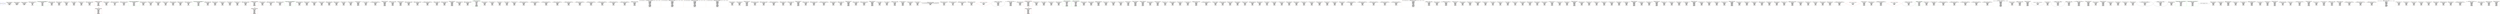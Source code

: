digraph G {
0[color=blue,shape=Msquare,label="ENTRY - ENTRY"];
1[color=blue,shape=Msquare,label="EXIT - EXIT"];
2[color=burlywood,shape=box,label="add_float_top_424776_424806 - addr_expr\n_9561 = (&(internal_424865));\n\nsource code variables:\n_9561(424862)\ninternal_424865(424865)\nSCALARS:\nDEFS:\n_9561(424862)\n"];
3[color=burlywood,shape=box,label="add_float_top_424776_424807 - addr_expr\n_9562 = (&(internal_424869));\n\nsource code variables:\n_9562(424867)\ninternal_424869(424869)\nSCALARS:\nDEFS:\n_9562(424867)\n"];
4[color=burlywood,shape=box,label="add_float_top_424776_424808 - addr_expr\n_9563 = (&(internal_424873));\n\nsource code variables:\n_9563(424871)\ninternal_424873(424873)\nSCALARS:\nDEFS:\n_9563(424871)\n"];
5[color=burlywood,shape=box,label="add_float_top_424776_424809 - view_convert_expr\n_9564 = ((unsigned long long int*) (a));\n\nsource code variables:\n_9564(424875)\na(424878)\nSCALARS:\nUSES:\na(424878)\nDEFS:\n_9564(424875)\n"];
6[color=green,shape=box,label="add_float_top_424776_425780 - a_bambu_artificial_ParmMgr_Read\n_9832 = a_bambu_artificial_ParmMgr_Read(_9564);\n\nsource code variables:\n_9564(424875)\n_9832(425779)\nSCALARS:\nUSES:\n_9564(424875)\nDEFS:\n_9832(425779)\nVIRTUAL:\nUSES:\n_9565(424882)\n"];
7[color=burlywood,shape=box,label="add_float_top_424776_425782 - nop_expr\n_9566 = (unsigned long long int) (_9832);\n\nsource code variables:\n_9566(424880)\n_9832(425779)\nSCALARS:\nUSES:\n_9832(425779)\nDEFS:\n_9566(424880)\n"];
8[color=burlywood,shape=box,label="add_float_top_424776_424811 - nop_expr\n_9567 = (unsigned int) (_9566);\n\nsource code variables:\n_9566(424880)\n_9567(424884)\nSCALARS:\nUSES:\n_9566(424880)\nDEFS:\n_9567(424884)\n"];
9[color=burlywood,shape=box,label="add_float_top_424776_424812 - lshift_expr\n_9568 = _9567 << (6u);\n\nsource code variables:\n_9567(424884)\n_9568(424888)\nSCALARS:\nUSES:\n_9567(424884)\nDEFS:\n_9568(424888)\n"];
10[color=burlywood,shape=box,label="add_float_top_424776_425501 - nop_expr\n_9742 = (int) (_9568);\n\nsource code variables:\n_9568(424888)\n_9742(425500)\nSCALARS:\nUSES:\n_9568(424888)\nDEFS:\n_9742(425500)\n"];
11[color=burlywood,shape=box,label="add_float_top_424776_424813 - rshift_expr\n_9569 = _9742 >> (6u);\n\nsource code variables:\n_9569(424891)\n_9742(425500)\nSCALARS:\nUSES:\n_9742(425500)\nDEFS:\n_9569(424891)\n"];
12[color=burlywood,shape=box,label="add_float_top_424776_424815 - view_convert_expr\n_9571 = ((unsigned long long int*) (_9561));\n\nsource code variables:\n_9561(424862)\n_9571(424904)\nSCALARS:\nUSES:\n_9561(424862)\nDEFS:\n_9571(424904)\n"];
13[color=red,shape=box,label="add_float_top_424776_424816 - STORE\nif(1u) (*((unsigned long long int*)(_9571))) = 0LLU;\n\nsource code variables:\n_9571(424904)\nSCALARS:\nUSES:\n_9571(424904)\nVIRTUAL:\nDEFS:\n_9572(424907)\nOVERS:\n_9565(424882)\n_10097(426836)\n"];
14[color=burlywood,shape=box,label="add_float_top_424776_425503 - nop_expr\n_9743 = (unsigned int) (_9569);\n\nsource code variables:\n_9569(424891)\n_9743(425502)\nSCALARS:\nUSES:\n_9569(424891)\nDEFS:\n_9743(425502)\n"];
15[color=red,shape=box,label="add_float_top_424776_424818 - STORE\nif(1u) (*((unsigned int*)(_9561))) = _9743;\n\nsource code variables:\n_9561(424862)\n_9743(425502)\nSCALARS:\nUSES:\n_9561(424862)\n_9743(425502)\nVIRTUAL:\nDEFS:\n_9574(424912)\nOVERS:\n_9565(424882)\n_9572(424907)\n_10098(426838)\n"];
16[color=burlywood,shape=box,label="add_float_top_424776_424819 - pointer_plus_expr\n_9575 = (struct class_ac_int*)(((unsigned char*)a) + 8);\n\nsource code variables:\na(424878)\n_9575(424913)\nSCALARS:\nUSES:\na(424878)\nDEFS:\n_9575(424913)\n"];
17[color=burlywood,shape=box,label="add_float_top_424776_424820 - view_convert_expr\n_9576 = ((unsigned long long int*) (_9575));\n\nsource code variables:\n_9575(424913)\n_9576(424917)\nSCALARS:\nUSES:\n_9575(424913)\nDEFS:\n_9576(424917)\n"];
18[color=green,shape=box,label="add_float_top_424776_425786 - a_bambu_artificial_ParmMgr_Read\n_9833 = a_bambu_artificial_ParmMgr_Read(_9576);\n\nsource code variables:\n_9576(424917)\n_9833(425785)\nSCALARS:\nUSES:\n_9576(424917)\nDEFS:\n_9833(425785)\nVIRTUAL:\nUSES:\n_9565(424882)\n"];
19[color=burlywood,shape=box,label="add_float_top_424776_425788 - nop_expr\n_9577 = (unsigned long long int) (_9833);\n\nsource code variables:\n_9577(424919)\n_9833(425785)\nSCALARS:\nUSES:\n_9833(425785)\nDEFS:\n_9577(424919)\n"];
20[color=burlywood,shape=box,label="add_float_top_424776_424822 - lshift_expr\n_9578 = _9577 << (56LLU);\n\nsource code variables:\n_9577(424919)\n_9578(424921)\nSCALARS:\nUSES:\n_9577(424919)\nDEFS:\n_9578(424921)\n"];
21[color=burlywood,shape=box,label="add_float_top_424776_425506 - nop_expr\n_9744 = (long long int) (_9578);\n\nsource code variables:\n_9578(424921)\n_9744(425505)\nSCALARS:\nUSES:\n_9578(424921)\nDEFS:\n_9744(425505)\n"];
22[color=burlywood,shape=box,label="add_float_top_424776_424823 - rshift_expr\n_9579 = _9744 >> (56LLU);\n\nsource code variables:\n_9579(424924)\n_9744(425505)\nSCALARS:\nUSES:\n_9744(425505)\nDEFS:\n_9579(424924)\n"];
23[color=burlywood,shape=box,label="add_float_top_424776_425509 - nop_expr\n_9745 = (unsigned long long int) (_9579);\n\nsource code variables:\n_9579(424924)\n_9745(425508)\nSCALARS:\nUSES:\n_9579(424924)\nDEFS:\n_9745(425508)\n"];
24[color=burlywood,shape=box,label="add_float_top_424776_424824 - nop_expr\n_9580 = (unsigned int) (_9745);\n\nsource code variables:\n_9580(424932)\n_9745(425508)\nSCALARS:\nUSES:\n_9745(425508)\nDEFS:\n_9580(424932)\n"];
25[color=burlywood,shape=box,label="add_float_top_424776_424825 - view_convert_expr\n_9581 = ((unsigned long long int*) (b));\n\nsource code variables:\n_9581(424935)\nb(424937)\nSCALARS:\nUSES:\nb(424937)\nDEFS:\n_9581(424935)\n"];
26[color=green,shape=box,label="add_float_top_424776_425798 - b_bambu_artificial_ParmMgr_Read\n_9834 = b_bambu_artificial_ParmMgr_Read(_9581);\n\nsource code variables:\n_9581(424935)\n_9834(425797)\nSCALARS:\nUSES:\n_9581(424935)\nDEFS:\n_9834(425797)\nVIRTUAL:\nUSES:\n_9565(424882)\n"];
27[color=burlywood,shape=box,label="add_float_top_424776_425800 - nop_expr\n_9582 = (unsigned long long int) (_9834);\n\nsource code variables:\n_9582(424939)\n_9834(425797)\nSCALARS:\nUSES:\n_9834(425797)\nDEFS:\n_9582(424939)\n"];
28[color=burlywood,shape=box,label="add_float_top_424776_424827 - nop_expr\n_9583 = (unsigned int) (_9582);\n\nsource code variables:\n_9582(424939)\n_9583(424941)\nSCALARS:\nUSES:\n_9582(424939)\nDEFS:\n_9583(424941)\n"];
29[color=burlywood,shape=box,label="add_float_top_424776_424828 - lshift_expr\n_9584 = _9583 << (6u);\n\nsource code variables:\n_9583(424941)\n_9584(424943)\nSCALARS:\nUSES:\n_9583(424941)\nDEFS:\n_9584(424943)\n"];
30[color=burlywood,shape=box,label="add_float_top_424776_425512 - nop_expr\n_9746 = (int) (_9584);\n\nsource code variables:\n_9584(424943)\n_9746(425511)\nSCALARS:\nUSES:\n_9584(424943)\nDEFS:\n_9746(425511)\n"];
31[color=burlywood,shape=box,label="add_float_top_424776_424829 - rshift_expr\n_9585 = _9746 >> (6u);\n\nsource code variables:\n_9585(424945)\n_9746(425511)\nSCALARS:\nUSES:\n_9746(425511)\nDEFS:\n_9585(424945)\n"];
32[color=burlywood,shape=box,label="add_float_top_424776_424831 - view_convert_expr\n_9587 = ((unsigned long long int*) (_9562));\n\nsource code variables:\n_9562(424867)\n_9587(424950)\nSCALARS:\nUSES:\n_9562(424867)\nDEFS:\n_9587(424950)\n"];
33[color=red,shape=box,label="add_float_top_424776_424832 - STORE\nif(1u) (*((unsigned long long int*)(_9587))) = 0LLU;\n\nsource code variables:\n_9587(424950)\nSCALARS:\nUSES:\n_9587(424950)\nVIRTUAL:\nDEFS:\n_9588(424953)\nOVERS:\n_9565(424882)\n_10099(426840)\n"];
34[color=burlywood,shape=box,label="add_float_top_424776_425514 - nop_expr\n_9747 = (unsigned int) (_9585);\n\nsource code variables:\n_9585(424945)\n_9747(425513)\nSCALARS:\nUSES:\n_9585(424945)\nDEFS:\n_9747(425513)\n"];
35[color=red,shape=box,label="add_float_top_424776_424834 - STORE\nif(1u) (*((unsigned int*)(_9562))) = _9747;\n\nsource code variables:\n_9562(424867)\n_9747(425513)\nSCALARS:\nUSES:\n_9562(424867)\n_9747(425513)\nVIRTUAL:\nDEFS:\n_9590(424957)\nOVERS:\n_9565(424882)\n_9588(424953)\n_10100(426842)\n"];
36[color=burlywood,shape=box,label="add_float_top_424776_424835 - pointer_plus_expr\n_9591 = (struct class_ac_int*)(((unsigned char*)b) + 8);\n\nsource code variables:\nb(424937)\n_9591(424958)\nSCALARS:\nUSES:\nb(424937)\nDEFS:\n_9591(424958)\n"];
37[color=burlywood,shape=box,label="add_float_top_424776_424836 - view_convert_expr\n_9592 = ((unsigned long long int*) (_9591));\n\nsource code variables:\n_9591(424958)\n_9592(424960)\nSCALARS:\nUSES:\n_9591(424958)\nDEFS:\n_9592(424960)\n"];
38[color=green,shape=box,label="add_float_top_424776_425804 - b_bambu_artificial_ParmMgr_Read\n_9835 = b_bambu_artificial_ParmMgr_Read(_9592);\n\nsource code variables:\n_9592(424960)\n_9835(425803)\nSCALARS:\nUSES:\n_9592(424960)\nDEFS:\n_9835(425803)\nVIRTUAL:\nUSES:\n_9565(424882)\n"];
39[color=burlywood,shape=box,label="add_float_top_424776_425806 - nop_expr\n_9593 = (unsigned long long int) (_9835);\n\nsource code variables:\n_9593(424962)\n_9835(425803)\nSCALARS:\nUSES:\n_9835(425803)\nDEFS:\n_9593(424962)\n"];
40[color=burlywood,shape=box,label="add_float_top_424776_424838 - lshift_expr\n_9594 = _9593 << (56LLU);\n\nsource code variables:\n_9593(424962)\n_9594(424964)\nSCALARS:\nUSES:\n_9593(424962)\nDEFS:\n_9594(424964)\n"];
41[color=burlywood,shape=box,label="add_float_top_424776_425517 - nop_expr\n_9748 = (long long int) (_9594);\n\nsource code variables:\n_9594(424964)\n_9748(425516)\nSCALARS:\nUSES:\n_9594(424964)\nDEFS:\n_9748(425516)\n"];
42[color=burlywood,shape=box,label="add_float_top_424776_424839 - rshift_expr\n_9595 = _9748 >> (56LLU);\n\nsource code variables:\n_9595(424966)\n_9748(425516)\nSCALARS:\nUSES:\n_9748(425516)\nDEFS:\n_9595(424966)\n"];
43[color=burlywood,shape=box,label="add_float_top_424776_425520 - nop_expr\n_9749 = (unsigned long long int) (_9595);\n\nsource code variables:\n_9595(424966)\n_9749(425519)\nSCALARS:\nUSES:\n_9595(424966)\nDEFS:\n_9749(425519)\n"];
44[color=burlywood,shape=box,label="add_float_top_424776_424840 - nop_expr\n_9596 = (unsigned int) (_9749);\n\nsource code variables:\n_9596(424969)\n_9749(425519)\nSCALARS:\nUSES:\n_9749(425519)\nDEFS:\n_9596(424969)\n"];
45[color=burlywood,shape=box,label="add_float_top_424776_425526 - eq_expr\n_9750 = _9567 == (0u);\n\nsource code variables:\n_9567(424884)\n_9750(425525)\nSCALARS:\nUSES:\n_9567(424884)\nDEFS:\n_9750(425525)\n"];
46[color=burlywood,shape=box,label="add_float_top_424776_425529 - eq_expr\n_9751 = _9583 == (0u);\n\nsource code variables:\n_9583(424941)\n_9751(425528)\nSCALARS:\nUSES:\n_9583(424941)\nDEFS:\n_9751(425528)\n"];
47[color=burlywood,shape=box,label="add_float_top_424776_424843 - minus_expr\n_9599 = _9580 - _9596;\n\nsource code variables:\n_9580(424932)\n_9596(424969)\n_9599(424979)\nSCALARS:\nUSES:\n_9580(424932)\n_9596(424969)\nDEFS:\n_9599(424979)\n"];
48[color=burlywood,shape=box,label="add_float_top_424776_424846 - negate_expr\n_9602 =  -(_9599);\n\nsource code variables:\n_9599(424979)\n_9602(424987)\nSCALARS:\nUSES:\n_9599(424979)\nDEFS:\n_9602(424987)\n"];
49[color=burlywood,shape=box,label="add_float_top_424776_426340 - extract_bit_expr\n_9972 = (_Bool)(((unsigned long long int)(_9599) >> 31LLU) & 1);\n\nsource code variables:\n_9599(424979)\n_9972(426339)\nSCALARS:\nUSES:\n_9599(424979)\nDEFS:\n_9972(426339)\n"];
50[color=burlywood,shape=box,label="add_float_top_424776_424847 - cond_expr\n_9603 = _9972 ? _9602 : _9599;\n\nsource code variables:\n_9599(424979)\n_9602(424987)\n_9603(424989)\n_9972(426339)\nSCALARS:\nUSES:\n_9599(424979)\n_9602(424987)\n_9972(426339)\nDEFS:\n_9603(424989)\n"];
51[color=burlywood,shape=box,label="add_float_top_424776_425544 - lut_expr\n_9755 = (14LLU>>(((_9751)<<1) | (_9750)))&1;\n\nsource code variables:\n_9750(425525)\n_9751(425528)\n_9755(425543)\nSCALARS:\nUSES:\n_9750(425525)\n_9751(425528)\nDEFS:\n_9755(425543)\n"];
52[color=burlywood,shape=box,label="add_float_top_424776_424848 - cond_expr\n_9604 = _9755 ? 0u : _9603;\n\nsource code variables:\n_9603(424989)\n_9604(424991)\n_9755(425543)\nSCALARS:\nUSES:\n_9603(424989)\n_9755(425543)\nDEFS:\n_9604(424991)\n"];
53[color=burlywood,shape=box,label="add_float_top_424776_424850 - view_convert_expr\n_9606 = ((struct class_ac_fixed_0*) (_9562));\n\nsource code variables:\n_9562(424867)\n_9606(424995)\nSCALARS:\nUSES:\n_9562(424867)\nDEFS:\n_9606(424995)\n"];
54[color=burlywood,shape=box,label="add_float_top_424776_424851 - view_convert_expr\n_9607 = ((struct class_ac_fixed_0*) (_9561));\n\nsource code variables:\n_9561(424862)\n_9607(424998)\nSCALARS:\nUSES:\n_9561(424862)\nDEFS:\n_9607(424998)\n"];
55[color=burlywood,shape=box,label="add_float_top_424776_426344 - extract_bit_expr\n_9973 = (_Bool)(((unsigned long long int)(_9599) >> 31LLU) & 1);\n\nsource code variables:\n_9599(424979)\n_9973(426343)\nSCALARS:\nUSES:\n_9599(424979)\nDEFS:\n_9973(426343)\n"];
56[color=burlywood,shape=box,label="add_float_top_424776_425846 - rshift_expr\n_9839 = (unsigned int)_9607 >> (3u);\n\nsource code variables:\n_9607(424998)\n_9839(425845)\nSCALARS:\nUSES:\n_9607(424998)\nDEFS:\n_9839(425845)\n"];
57[color=burlywood,shape=box,label="add_float_top_424776_425851 - rshift_expr\n_9840 = (unsigned int)_9606 >> (3u);\n\nsource code variables:\n_9606(424995)\n_9840(425850)\nSCALARS:\nUSES:\n_9606(424995)\nDEFS:\n_9840(425850)\n"];
58[color=burlywood,shape=box,label="add_float_top_424776_424852 - cond_expr\n_9841 = _9973 ? _9839 : _9840;\n\nsource code variables:\n_9839(425845)\n_9840(425850)\n_9841(425852)\n_9973(426343)\nSCALARS:\nUSES:\n_9839(425845)\n_9840(425850)\n_9973(426343)\nDEFS:\n_9841(425852)\n"];
59[color=burlywood,shape=box,label="add_float_top_424776_425855 - lshift_expr\n_9608 = (unsigned int)_9841 << (3u);\n\nsource code variables:\n_9608(425000)\n_9841(425852)\nSCALARS:\nUSES:\n_9841(425852)\nDEFS:\n_9608(425000)\n"];
60[color=burlywood,shape=box,label="add_float_top_424776_424853 - view_convert_expr\n_9609 = ((unsigned long long int*) (_9608));\n\nsource code variables:\n_9608(425000)\n_9609(425002)\nSCALARS:\nUSES:\n_9608(425000)\nDEFS:\n_9609(425002)\n"];
61[color=green,shape=box,label="add_float_top_424776_424854 - LOAD\nif(1u) _9610 = (*((unsigned long long int*)(_9609)));\n\nsource code variables:\n_9609(425002)\n_9610(425004)\nSCALARS:\nUSES:\n_9609(425002)\nDEFS:\n_9610(425004)\nVIRTUAL:\nUSES:\n_9565(424882)\n_9572(424907)\n_9574(424912)\n_9588(424953)\n_9590(424957)\n"];
62[color=burlywood,shape=box,label="add_float_top_424776_424855 - nop_expr\n_9611 = (unsigned int) (_9610);\n\nsource code variables:\n_9610(425004)\n_9611(425006)\nSCALARS:\nUSES:\n_9610(425004)\nDEFS:\n_9611(425006)\n"];
63[color=burlywood,shape=box,label="add_float_top_424776_424856 - bit_and_expr\n_9612 = _9604 & (31u);\n\nsource code variables:\n_9604(424991)\n_9612(425008)\nSCALARS:\nUSES:\n_9604(424991)\nDEFS:\n_9612(425008)\n"];
64[color=burlywood,shape=box,label="add_float_top_424776_425552 - gt_expr\n_9758 = _9604 > (31u);\n\nsource code variables:\n_9604(424991)\n_9758(425551)\nSCALARS:\nUSES:\n_9604(424991)\nDEFS:\n_9758(425551)\n"];
65[color=burlywood,shape=box,label="add_float_top_424776_425556 - nop_expr\n_9759 = (int) (_9611);\n\nsource code variables:\n_9611(425006)\n_9759(425555)\nSCALARS:\nUSES:\n_9611(425006)\nDEFS:\n_9759(425555)\n"];
66[color=burlywood,shape=box,label="add_float_top_424776_424859 - rshift_expr\n_9615 = _9759 >> (31u);\n\nsource code variables:\n_9615(425016)\n_9759(425555)\nSCALARS:\nUSES:\n_9759(425555)\nDEFS:\n_9615(425016)\n"];
67[color=burlywood,shape=box,label="add_float_top_424776_426540 - extract_bit_expr\n_10023 = (_Bool)(((unsigned long long int)(_9602) >> 0LLU) & 1);\n\nsource code variables:\n_9602(424987)\n_10023(426539)\nSCALARS:\nUSES:\n_9602(424987)\nDEFS:\n_10023(426539)\n"];
68[color=burlywood,shape=box,label="add_float_top_424776_426543 - extract_bit_expr\n_10024 = (_Bool)(((unsigned long long int)(_9599) >> 0LLU) & 1);\n\nsource code variables:\n_9599(424979)\n_10024(426542)\nSCALARS:\nUSES:\n_9599(424979)\nDEFS:\n_10024(426542)\n"];
69[color=burlywood,shape=box,label="add_float_top_424776_426547 - extract_bit_expr\n_10025 = (_Bool)(((unsigned long long int)(_9602) >> 1LLU) & 1);\n\nsource code variables:\n_9602(424987)\n_10025(426546)\nSCALARS:\nUSES:\n_9602(424987)\nDEFS:\n_10025(426546)\n"];
70[color=burlywood,shape=box,label="add_float_top_424776_426550 - extract_bit_expr\n_10026 = (_Bool)(((unsigned long long int)(_9599) >> 1LLU) & 1);\n\nsource code variables:\n_9599(424979)\n_10026(426549)\nSCALARS:\nUSES:\n_9599(424979)\nDEFS:\n_10026(426549)\n"];
71[color=burlywood,shape=box,label="add_float_top_424776_426554 - extract_bit_expr\n_10027 = (_Bool)(((unsigned long long int)(_9602) >> 2LLU) & 1);\n\nsource code variables:\n_9602(424987)\n_10027(426553)\nSCALARS:\nUSES:\n_9602(424987)\nDEFS:\n_10027(426553)\n"];
72[color=burlywood,shape=box,label="add_float_top_424776_426557 - extract_bit_expr\n_10028 = (_Bool)(((unsigned long long int)(_9599) >> 2LLU) & 1);\n\nsource code variables:\n_9599(424979)\n_10028(426556)\nSCALARS:\nUSES:\n_9599(424979)\nDEFS:\n_10028(426556)\n"];
73[color=burlywood,shape=box,label="add_float_top_424776_426561 - extract_bit_expr\n_10029 = (_Bool)(((unsigned long long int)(_9602) >> 3LLU) & 1);\n\nsource code variables:\n_9602(424987)\n_10029(426560)\nSCALARS:\nUSES:\n_9602(424987)\nDEFS:\n_10029(426560)\n"];
74[color=burlywood,shape=box,label="add_float_top_424776_426564 - extract_bit_expr\n_10030 = (_Bool)(((unsigned long long int)(_9599) >> 3LLU) & 1);\n\nsource code variables:\n_9599(424979)\n_10030(426563)\nSCALARS:\nUSES:\n_9599(424979)\nDEFS:\n_10030(426563)\n"];
75[color=burlywood,shape=box,label="add_float_top_424776_426568 - extract_bit_expr\n_10031 = (_Bool)(((unsigned long long int)(_9602) >> 4LLU) & 1);\n\nsource code variables:\n_9602(424987)\n_10031(426567)\nSCALARS:\nUSES:\n_9602(424987)\nDEFS:\n_10031(426567)\n"];
76[color=burlywood,shape=box,label="add_float_top_424776_426571 - extract_bit_expr\n_10032 = (_Bool)(((unsigned long long int)(_9599) >> 4LLU) & 1);\n\nsource code variables:\n_9599(424979)\n_10032(426570)\nSCALARS:\nUSES:\n_9599(424979)\nDEFS:\n_10032(426570)\n"];
77[color=burlywood,shape=box,label="add_float_top_424776_426804 - lut_expr\n_10092 = (1LLU>>(((_9751)<<1) | (_9750)))&1;\n\nsource code variables:\n_9750(425525)\n_9751(425528)\n_10092(426803)\nSCALARS:\nUSES:\n_9750(425525)\n_9751(425528)\nDEFS:\n_10092(426803)\n"];
78[color=burlywood,shape=box,label="add_float_top_424776_426808 - lut_expr\n_10093 = (9575818564993023LLU>>(((_10092)<<5) | ((_10032)<<4) | ((_10031)<<3) | ((_10030)<<2) | ((_10029)<<1) | (_9972)))&1;\n\nsource code variables:\n_9972(426339)\n_10029(426560)\n_10030(426563)\n_10031(426567)\n_10032(426570)\n_10092(426803)\n_10093(426807)\nSCALARS:\nUSES:\n_9972(426339)\n_10029(426560)\n_10030(426563)\n_10031(426567)\n_10032(426570)\n_10092(426803)\nDEFS:\n_10093(426807)\n"];
79[color=burlywood,shape=box,label="add_float_top_424776_426812 - lut_expr\n_10094 = (18230287613300834304LLU>>(((_10093)<<5) | ((_10028)<<4) | ((_10027)<<3) | ((_9751)<<2) | ((_9750)<<1) | (_9972)))&1;\n\nsource code variables:\n_9750(425525)\n_9751(425528)\n_9972(426339)\n_10027(426553)\n_10028(426556)\n_10093(426807)\n_10094(426811)\nSCALARS:\nUSES:\n_9750(425525)\n_9751(425528)\n_9972(426339)\n_10027(426553)\n_10028(426556)\n_10093(426807)\nDEFS:\n_10094(426811)\n"];
80[color=burlywood,shape=box,label="add_float_top_424776_426815 - lut_expr\n_10095 = (18230287613300834304LLU>>(((_10094)<<5) | ((_10026)<<4) | ((_10025)<<3) | ((_9751)<<2) | ((_9750)<<1) | (_9972)))&1;\n\nsource code variables:\n_9750(425525)\n_9751(425528)\n_9972(426339)\n_10025(426546)\n_10026(426549)\n_10094(426811)\n_10095(426814)\nSCALARS:\nUSES:\n_9750(425525)\n_9751(425528)\n_9972(426339)\n_10025(426546)\n_10026(426549)\n_10094(426811)\nDEFS:\n_10095(426814)\n"];
81[color=burlywood,shape=box,label="add_float_top_424776_425559 - lut_expr\n_9760 = (18385945478723337984LLU>>(((_10095)<<5) | ((_10092)<<4) | ((_9758)<<3) | ((_10024)<<2) | ((_10023)<<1) | (_9972)))&1;\n\nsource code variables:\n_9758(425551)\n_9760(425558)\n_9972(426339)\n_10023(426539)\n_10024(426542)\n_10092(426803)\n_10095(426814)\nSCALARS:\nUSES:\n_9758(425551)\n_9972(426339)\n_10023(426539)\n_10024(426542)\n_10092(426803)\n_10095(426814)\nDEFS:\n_9760(425558)\n"];
82[color=burlywood,shape=box,label="add_float_top_424776_425566 - nop_expr\n_9763 = (unsigned int) (_9615);\n\nsource code variables:\n_9615(425016)\n_9763(425565)\nSCALARS:\nUSES:\n_9615(425016)\nDEFS:\n_9763(425565)\n"];
83[color=burlywood,shape=box,label="add_float_top_424776_425561 - nop_expr\n_9761 = (unsigned int) (_9615);\n\nsource code variables:\n_9615(425016)\n_9761(425560)\nSCALARS:\nUSES:\n_9615(425016)\nDEFS:\n_9761(425560)\n"];
84[color=burlywood,shape=box,label="add_float_top_424776_425021 - cond_expr\n_9618 = _9758 ? _9761 : _9611;\n\nsource code variables:\n_9611(425006)\n_9618(425022)\n_9758(425551)\n_9761(425560)\nSCALARS:\nUSES:\n_9611(425006)\n_9758(425551)\n_9761(425560)\nDEFS:\n_9618(425022)\n"];
85[color=burlywood,shape=box,label="add_float_top_424776_425031 - view_convert_expr\n_9621 = ((unsigned long long int*) (_9563));\n\nsource code variables:\n_9563(424871)\n_9621(425065)\nSCALARS:\nUSES:\n_9563(424871)\nDEFS:\n_9621(425065)\n"];
86[color=burlywood,shape=box,label="add_float_top_424776_425037 - view_convert_expr\n_9627 = ((struct class_ac_fixed_0*) (_9563));\n\nsource code variables:\n_9563(424871)\n_9627(425078)\nSCALARS:\nUSES:\n_9563(424871)\nDEFS:\n_9627(425078)\n"];
87[color=burlywood,shape=box,label="add_float_top_424776_426368 - extract_bit_expr\n_9979 = (_Bool)(((unsigned long long int)(_9599) >> 31LLU) & 1);\n\nsource code variables:\n_9599(424979)\n_9979(426367)\nSCALARS:\nUSES:\n_9599(424979)\nDEFS:\n_9979(426367)\n"];
88[color=burlywood,shape=box,label="add_float_top_424776_425870 - rshift_expr\n_9846 = (unsigned int)_9627 >> (3u);\n\nsource code variables:\n_9627(425078)\n_9846(425869)\nSCALARS:\nUSES:\n_9627(425078)\nDEFS:\n_9846(425869)\n"];
89[color=burlywood,shape=box,label="add_float_top_424776_425873 - rshift_expr\n_9847 = (unsigned int)_9607 >> (3u);\n\nsource code variables:\n_9607(424998)\n_9847(425872)\nSCALARS:\nUSES:\n_9607(424998)\nDEFS:\n_9847(425872)\n"];
90[color=burlywood,shape=box,label="add_float_top_424776_425038 - cond_expr\n_9848 = _9979 ? _9846 : _9847;\n\nsource code variables:\n_9846(425869)\n_9847(425872)\n_9848(425874)\n_9979(426367)\nSCALARS:\nUSES:\n_9846(425869)\n_9847(425872)\n_9979(426367)\nDEFS:\n_9848(425874)\n"];
91[color=burlywood,shape=box,label="add_float_top_424776_425877 - lshift_expr\n_9628 = (unsigned int)_9848 << (3u);\n\nsource code variables:\n_9628(425080)\n_9848(425874)\nSCALARS:\nUSES:\n_9848(425874)\nDEFS:\n_9628(425080)\n"];
92[color=burlywood,shape=box,label="add_float_top_424776_425039 - view_convert_expr\n_9629 = ((unsigned long long int*) (_9628));\n\nsource code variables:\n_9628(425080)\n_9629(425082)\nSCALARS:\nUSES:\n_9628(425080)\nDEFS:\n_9629(425082)\n"];
93[color=burlywood,shape=box,label="add_float_top_424776_426372 - extract_bit_expr\n_9980 = (_Bool)(((unsigned long long int)(_9599) >> 31LLU) & 1);\n\nsource code variables:\n_9599(424979)\n_9980(426371)\nSCALARS:\nUSES:\n_9599(424979)\nDEFS:\n_9980(426371)\n"];
94[color=burlywood,shape=box,label="add_float_top_424776_425884 - rshift_expr\n_9851 = (unsigned int)_9606 >> (3u);\n\nsource code variables:\n_9606(424995)\n_9851(425883)\nSCALARS:\nUSES:\n_9606(424995)\nDEFS:\n_9851(425883)\n"];
95[color=burlywood,shape=box,label="add_float_top_424776_425887 - rshift_expr\n_9852 = (unsigned int)_9627 >> (3u);\n\nsource code variables:\n_9627(425078)\n_9852(425886)\nSCALARS:\nUSES:\n_9627(425078)\nDEFS:\n_9852(425886)\n"];
96[color=burlywood,shape=box,label="add_float_top_424776_425041 - cond_expr\n_9853 = _9980 ? _9851 : _9852;\n\nsource code variables:\n_9851(425883)\n_9852(425886)\n_9853(425888)\n_9980(426371)\nSCALARS:\nUSES:\n_9851(425883)\n_9852(425886)\n_9980(426371)\nDEFS:\n_9853(425888)\n"];
97[color=burlywood,shape=box,label="add_float_top_424776_425891 - lshift_expr\n_9631 = (unsigned int)_9853 << (3u);\n\nsource code variables:\n_9631(425086)\n_9853(425888)\nSCALARS:\nUSES:\n_9853(425888)\nDEFS:\n_9631(425086)\n"];
98[color=burlywood,shape=box,label="add_float_top_424776_425042 - view_convert_expr\n_9632 = ((unsigned long long int*) (_9631));\n\nsource code variables:\n_9631(425086)\n_9632(425088)\nSCALARS:\nUSES:\n_9631(425086)\nDEFS:\n_9632(425088)\n"];
99[color=burlywood,shape=box,label="add_float_top_424776_425049 - cond_expr\n_9639 = _9750 ? _9596 : _9580;\n\nsource code variables:\n_9580(424932)\n_9596(424969)\n_9639(425106)\n_9750(425525)\nSCALARS:\nUSES:\n_9580(424932)\n_9596(424969)\n_9750(425525)\nDEFS:\n_9639(425106)\n"];
100[color=burlywood,shape=box,label="add_float_top_424776_425586 - nop_expr\n_9770 = (int) (_9580);\n\nsource code variables:\n_9580(424932)\n_9770(425585)\nSCALARS:\nUSES:\n_9580(424932)\nDEFS:\n_9770(425585)\n"];
101[color=burlywood,shape=box,label="add_float_top_424776_425588 - nop_expr\n_9771 = (int) (_9596);\n\nsource code variables:\n_9596(424969)\n_9771(425587)\nSCALARS:\nUSES:\n_9596(424969)\nDEFS:\n_9771(425587)\n"];
102[color=burlywood,shape=box,label="add_float_top_424776_425597 - lut_expr\n_9774 = (14LLU>>(((_9751)<<1) | (_9750)))&1;\n\nsource code variables:\n_9750(425525)\n_9751(425528)\n_9774(425596)\nSCALARS:\nUSES:\n_9750(425525)\n_9751(425528)\nDEFS:\n_9774(425596)\n"];
103[color=burlywood,shape=box,label="add_float_top_424776_425053 - bit_ior_expr\n_9643 = _9582 | _9566;\n\nsource code variables:\n_9566(424880)\n_9582(424939)\n_9643(425116)\nSCALARS:\nUSES:\n_9566(424880)\n_9582(424939)\nDEFS:\n_9643(425116)\n"];
104[color=burlywood,shape=box,label="add_float_top_424776_425054 - nop_expr\n_9644 = (unsigned int) (_9643);\n\nsource code variables:\n_9643(425116)\n_9644(425118)\nSCALARS:\nUSES:\n_9643(425116)\nDEFS:\n_9644(425118)\n"];
105[color=burlywood,shape=box,label="add_float_top_424776_425599 - eq_expr\n_9775 = _9644 == (0u);\n\nsource code variables:\n_9644(425118)\n_9775(425598)\nSCALARS:\nUSES:\n_9644(425118)\nDEFS:\n_9775(425598)\n"];
106[color=burlywood,shape=box,label="add_float_top_424776_425711 - addr_expr\n_9814 = (&(__const__ZN10ac_private20iv_leading_bits_baseILi1ELb0EEEjRKNS_7iv_baseIXT_EXT0_EEEbi_tab));\n\nsource code variables:\n__const__ZN10ac_private20iv_leading_bits_baseILi1ELb0EEEjRKNS_7iv_baseIXT_EXT0_EEEbi_tab(425352)\n_9814(425710)\nSCALARS:\nDEFS:\n_9814(425710)\n"];
107[color=burlywood,shape=box,label="add_float_top_424776_425706 - view_convert_expr\n_9812 = ((unsigned char(*)[16]) (_9814));\n\nsource code variables:\n_9812(425705)\n_9814(425710)\nSCALARS:\nUSES:\n_9814(425710)\nDEFS:\n_9812(425705)\n"];
108[color=burlywood,shape=box,label="add_float_top_424776_425245 - view_convert_expr\n_9727 = ((unsigned long long int*) (res));\n\nsource code variables:\n_9727(425426)\nres(425428)\nSCALARS:\nUSES:\nres(425428)\nDEFS:\n_9727(425426)\n"];
109[color=burlywood,shape=box,label="add_float_top_424776_425248 - pointer_plus_expr\n_9730 = (struct class_ac_int*)(((unsigned char*)res) + 8);\n\nsource code variables:\nres(425428)\n_9730(425434)\nSCALARS:\nUSES:\nres(425428)\nDEFS:\n_9730(425434)\n"];
110[color=burlywood,shape=box,label="add_float_top_424776_425249 - view_convert_expr\n_9731 = ((unsigned long long int*) (_9730));\n\nsource code variables:\n_9730(425434)\n_9731(425436)\nSCALARS:\nUSES:\n_9730(425434)\nDEFS:\n_9731(425436)\n"];
111[color=red,shape=diamond,label="add_float_top_424776_424861 - READ_COND\nif (_9760)\n\nsource code variables:\n_9760(425558)\nSCALARS:\nUSES:\n_9760(425558)\n"];
112[label="add_float_top_424776_425029 - gimple_phi\n/* _9619 = gimple_phi(<_9618, BB2>, <_9617, BB4>) */\n\nsource code variables:\n_9618(425022)\n_9617(425026)\n_9619(425062)\nSCALARS:\nUSES:\n_9618(425022)\n_9617(425026)\nDEFS:\n_9619(425062)\n"];
113[color=burlywood,shape=box,label="add_float_top_424776_425025 - fshl_expr\n_9617 = (_9763 << (_9612 % 32)) | (_9611 >> (32 - (_9612 % 32)));\n\nsource code variables:\n_9611(425006)\n_9612(425008)\n_9617(425026)\n_9763(425565)\nSCALARS:\nUSES:\n_9611(425006)\n_9612(425008)\n_9763(425565)\nDEFS:\n_9617(425026)\n"];
114[color=burlywood,shape=box,label="add_float_top_424776_425030 - nop_expr\n_9620 = (unsigned long long int) (_9619);\n\nsource code variables:\n_9619(425062)\n_9620(425063)\nSCALARS:\nUSES:\n_9619(425062)\nDEFS:\n_9620(425063)\n"];
115[color=red,shape=box,label="add_float_top_424776_425032 - STORE\nif(1u) (*((unsigned long long int*)(_9621))) = _9620;\n\nsource code variables:\n_9620(425063)\n_9621(425065)\nSCALARS:\nUSES:\n_9620(425063)\n_9621(425065)\nVIRTUAL:\nDEFS:\n_9622(425068)\nOVERS:\n_9565(424882)\n_10101(426844)\n"];
116[color=burlywood,shape=box,label="add_float_top_424776_425033 - lshift_expr\n_9623 = _9619 << (6u);\n\nsource code variables:\n_9619(425062)\n_9623(425069)\nSCALARS:\nUSES:\n_9619(425062)\nDEFS:\n_9623(425069)\n"];
117[color=burlywood,shape=box,label="add_float_top_424776_425569 - nop_expr\n_9764 = (int) (_9623);\n\nsource code variables:\n_9623(425069)\n_9764(425568)\nSCALARS:\nUSES:\n_9623(425069)\nDEFS:\n_9764(425568)\n"];
118[color=burlywood,shape=box,label="add_float_top_424776_425034 - rshift_expr\n_9624 = _9764 >> (6u);\n\nsource code variables:\n_9624(425071)\n_9764(425568)\nSCALARS:\nUSES:\n_9764(425568)\nDEFS:\n_9624(425071)\n"];
119[color=burlywood,shape=box,label="add_float_top_424776_425571 - nop_expr\n_9765 = (unsigned int) (_9624);\n\nsource code variables:\n_9624(425071)\n_9765(425570)\nSCALARS:\nUSES:\n_9624(425071)\nDEFS:\n_9765(425570)\n"];
120[color=red,shape=box,label="add_float_top_424776_425036 - STORE\nif(1u) (*((unsigned int*)(_9563))) = _9765;\n\nsource code variables:\n_9563(424871)\n_9765(425570)\nSCALARS:\nUSES:\n_9563(424871)\n_9765(425570)\nVIRTUAL:\nDEFS:\n_9626(425077)\nOVERS:\n_9565(424882)\n_9622(425068)\n_10102(426846)\n"];
121[color=green,shape=box,label="add_float_top_424776_425040 - LOAD\nif(1u) _9630 = (*((unsigned long long int*)(_9629)));\n\nsource code variables:\n_9629(425082)\n_9630(425084)\nSCALARS:\nUSES:\n_9629(425082)\nDEFS:\n_9630(425084)\nVIRTUAL:\nUSES:\n_9565(424882)\n_9574(424912)\n_9622(425068)\n_9626(425077)\n"];
122[color=green,shape=box,label="add_float_top_424776_425043 - LOAD\nif(1u) _9633 = (*((unsigned long long int*)(_9632)));\n\nsource code variables:\n_9632(425088)\n_9633(425090)\nSCALARS:\nUSES:\n_9632(425088)\nDEFS:\n_9633(425090)\nVIRTUAL:\nUSES:\n_9565(424882)\n_9590(424957)\n_9622(425068)\n_9626(425077)\n"];
123[color=burlywood,shape=box,label="add_float_top_424776_425044 - nop_expr\n_9634 = (unsigned int) (_9630);\n\nsource code variables:\n_9630(425084)\n_9634(425092)\nSCALARS:\nUSES:\n_9630(425084)\nDEFS:\n_9634(425092)\n"];
124[color=burlywood,shape=box,label="add_float_top_424776_425045 - nop_expr\n_9635 = (unsigned int) (_9633);\n\nsource code variables:\n_9633(425090)\n_9635(425094)\nSCALARS:\nUSES:\n_9633(425090)\nDEFS:\n_9635(425094)\n"];
125[color=burlywood,shape=box,label="add_float_top_424776_425046 - plus_expr\n_9636 = (unsigned int)(_9635 + _9634);\n\nsource code variables:\n_9634(425092)\n_9635(425094)\n_9636(425096)\nSCALARS:\nUSES:\n_9634(425092)\n_9635(425094)\nDEFS:\n_9636(425096)\n"];
126[color=burlywood,shape=box,label="add_float_top_424776_425047 - lshift_expr\n_9637 = _9636 << (6u);\n\nsource code variables:\n_9636(425096)\n_9637(425098)\nSCALARS:\nUSES:\n_9636(425096)\nDEFS:\n_9637(425098)\n"];
127[color=burlywood,shape=box,label="add_float_top_424776_425580 - nop_expr\n_9768 = (int) (_9637);\n\nsource code variables:\n_9637(425098)\n_9768(425579)\nSCALARS:\nUSES:\n_9637(425098)\nDEFS:\n_9768(425579)\n"];
128[color=burlywood,shape=box,label="add_float_top_424776_425048 - rshift_expr\n_9638 = _9768 >> (7u);\n\nsource code variables:\n_9638(425100)\n_9768(425579)\nSCALARS:\nUSES:\n_9768(425579)\nDEFS:\n_9638(425100)\n"];
129[color=burlywood,shape=box,label="add_float_top_424776_425590 - gt_expr\n_9772 = _9770 > _9771;\n\nsource code variables:\n_9770(425585)\n_9771(425587)\n_9772(425589)\nSCALARS:\nUSES:\n_9770(425585)\n_9771(425587)\nDEFS:\n_9772(425589)\n"];
130[color=burlywood,shape=box,label="add_float_top_424776_425051 - cond_expr\n_9641 = _9772 ? _9580 : _9596;\n\nsource code variables:\n_9580(424932)\n_9596(424969)\n_9641(425112)\n_9772(425589)\nSCALARS:\nUSES:\n_9580(424932)\n_9596(424969)\n_9772(425589)\nDEFS:\n_9641(425112)\n"];
131[color=burlywood,shape=box,label="add_float_top_424776_425052 - cond_expr\n_9642 = _9774 ? _9639 : _9641;\n\nsource code variables:\n_9639(425106)\n_9641(425112)\n_9642(425114)\n_9774(425596)\nSCALARS:\nUSES:\n_9639(425106)\n_9641(425112)\n_9774(425596)\nDEFS:\n_9642(425114)\n"];
132[color=burlywood,shape=box,label="add_float_top_424776_425056 - plus_expr\n_9646 = (unsigned int)(_9642 + (1u));\n\nsource code variables:\n_9642(425114)\n_9646(425122)\nSCALARS:\nUSES:\n_9642(425114)\nDEFS:\n_9646(425122)\n"];
133[color=burlywood,shape=box,label="add_float_top_424776_425057 - cond_expr\n_9647 = _9775 ? 0u : _9646;\n\nsource code variables:\n_9646(425122)\n_9647(425125)\n_9775(425598)\nSCALARS:\nUSES:\n_9646(425122)\n_9775(425598)\nDEFS:\n_9647(425125)\n"];
134[color=burlywood,shape=box,label="add_float_top_424776_425911 - rshift_expr\n_9859 = _9647 >> (7u);\n\nsource code variables:\n_9647(425125)\n_9859(425910)\nSCALARS:\nUSES:\n_9647(425125)\nDEFS:\n_9859(425910)\n"];
135[color=burlywood,shape=box,label="add_float_top_424776_425916 - plus_expr\n_9860 = (unsigned int)(_9859 + (1u));\n\nsource code variables:\n_9859(425910)\n_9860(425915)\nSCALARS:\nUSES:\n_9859(425910)\nDEFS:\n_9860(425915)\n"];
136[color=burlywood,shape=box,label="add_float_top_424776_425919 - lshift_expr\n_9861 = _9860 << (7u);\n\nsource code variables:\n_9860(425915)\n_9861(425918)\nSCALARS:\nUSES:\n_9860(425915)\nDEFS:\n_9861(425918)\n"];
137[color=burlywood,shape=box,label="add_float_top_424776_425923 - bit_and_expr\n_9862 = _9647 & (127u);\n\nsource code variables:\n_9647(425125)\n_9862(425922)\nSCALARS:\nUSES:\n_9647(425125)\nDEFS:\n_9862(425922)\n"];
138[color=burlywood,shape=box,label="add_float_top_424776_425058 - bit_ior_concat_expr\n_9648 = _9861 | (_9862 & ((1ULL<<7u)-1));\n\nsource code variables:\n_9648(425127)\n_9861(425918)\n_9862(425922)\nSCALARS:\nUSES:\n_9861(425918)\n_9862(425922)\nDEFS:\n_9648(425127)\n"];
139[color=burlywood,shape=box,label="add_float_top_424776_426575 - extract_bit_expr\n_10033 = (_Bool)(((unsigned long long int)(_9860) >> 2LLU) & 1);\n\nsource code variables:\n_9860(425915)\n_10033(426574)\nSCALARS:\nUSES:\n_9860(425915)\nDEFS:\n_10033(426574)\n"];
140[color=burlywood,shape=box,label="add_float_top_424776_425609 - lut_expr\n_9778 = (1LLU>>((_10033)))&1;\n\nsource code variables:\n_9778(425608)\n_10033(426574)\nSCALARS:\nUSES:\n_10033(426574)\nDEFS:\n_9778(425608)\n"];
141[color=burlywood,shape=box,label="add_float_top_424776_425155 - nop_expr\n_9651 = (unsigned long long int) (_9647);\n\nsource code variables:\n_9647(425125)\n_9651(425162)\nSCALARS:\nUSES:\n_9647(425125)\nDEFS:\n_9651(425162)\n"];
142[color=burlywood,shape=box,label="add_float_top_424776_425156 - lshift_expr\n_9652 = _9651 << (55LLU);\n\nsource code variables:\n_9651(425162)\n_9652(425164)\nSCALARS:\nUSES:\n_9651(425162)\nDEFS:\n_9652(425164)\n"];
143[color=burlywood,shape=box,label="add_float_top_424776_425629 - nop_expr\n_9785 = (long long int) (_9652);\n\nsource code variables:\n_9652(425164)\n_9785(425628)\nSCALARS:\nUSES:\n_9652(425164)\nDEFS:\n_9785(425628)\n"];
144[color=burlywood,shape=box,label="add_float_top_424776_425157 - rshift_expr\n_9653 = _9785 >> (55LLU);\n\nsource code variables:\n_9653(425167)\n_9785(425628)\nSCALARS:\nUSES:\n_9785(425628)\nDEFS:\n_9653(425167)\n"];
145[color=burlywood,shape=box,label="add_float_top_424776_425632 - nop_expr\n_9786 = (unsigned long long int) (_9653);\n\nsource code variables:\n_9653(425167)\n_9786(425631)\nSCALARS:\nUSES:\n_9653(425167)\nDEFS:\n_9786(425631)\n"];
146[color=burlywood,shape=box,label="add_float_top_424776_425158 - nop_expr\n_9654 = (unsigned int) (_9786);\n\nsource code variables:\n_9654(425171)\n_9786(425631)\nSCALARS:\nUSES:\n_9786(425631)\nDEFS:\n_9654(425171)\n"];
147[color=burlywood,shape=box,label="add_float_top_424776_425635 - nop_expr\n_9787 = (int) (_9654);\n\nsource code variables:\n_9654(425171)\n_9787(425634)\nSCALARS:\nUSES:\n_9654(425171)\nDEFS:\n_9787(425634)\n"];
148[color=burlywood,shape=box,label="add_float_top_424776_425656 - nop_expr\n_9794 = (int) (_9637);\n\nsource code variables:\n_9637(425098)\n_9794(425655)\nSCALARS:\nUSES:\n_9637(425098)\nDEFS:\n_9794(425655)\n"];
149[color=burlywood,shape=box,label="add_float_top_424776_425202 - rshift_expr\n_9667 = _9794 >> (31u);\n\nsource code variables:\n_9667(425210)\n_9794(425655)\nSCALARS:\nUSES:\n_9794(425655)\nDEFS:\n_9667(425210)\n"];
150[color=burlywood,shape=box,label="add_float_top_424776_425675 - nop_expr\n_9801 = (unsigned int) (_9667);\n\nsource code variables:\n_9667(425210)\n_9801(425674)\nSCALARS:\nUSES:\n_9667(425210)\nDEFS:\n_9801(425674)\n"];
151[color=burlywood,shape=box,label="add_float_top_424776_425677 - nop_expr\n_9802 = (unsigned int) (_9638);\n\nsource code variables:\n_9638(425100)\n_9802(425676)\nSCALARS:\nUSES:\n_9638(425100)\nDEFS:\n_9802(425676)\n"];
152[color=burlywood,shape=box,label="add_float_top_424776_425181 - bit_and_expr\n_9658 = _9654 & (31u);\n\nsource code variables:\n_9654(425171)\n_9658(425188)\nSCALARS:\nUSES:\n_9654(425171)\nDEFS:\n_9658(425188)\n"];
153[color=burlywood,shape=box,label="add_float_top_424776_425960 - rshift_expr\n_9873 = _9654 >> (5u);\n\nsource code variables:\n_9654(425171)\n_9873(425959)\nSCALARS:\nUSES:\n_9654(425171)\nDEFS:\n_9873(425959)\n"];
154[color=burlywood,shape=box,label="add_float_top_424776_425182 - bit_and_expr\n_9874 = _9873 & (134217727u);\n\nsource code variables:\n_9873(425959)\n_9874(425962)\nSCALARS:\nUSES:\n_9873(425959)\nDEFS:\n_9874(425962)\n"];
155[color=burlywood,shape=box,label="add_float_top_424776_425965 - lshift_expr\n_9659 = _9874 << (5u);\n\nsource code variables:\n_9659(425190)\n_9874(425962)\nSCALARS:\nUSES:\n_9874(425962)\nDEFS:\n_9659(425190)\n"];
156[color=burlywood,shape=box,label="add_float_top_424776_425968 - rshift_expr\n_9876 = _9659 >> (5u);\n\nsource code variables:\n_9659(425190)\n_9876(425967)\nSCALARS:\nUSES:\n_9659(425190)\nDEFS:\n_9876(425967)\n"];
157[color=burlywood,shape=box,label="add_float_top_424776_425643 - ne_expr\n_9790 = _9876 != (134217724u);\n\nsource code variables:\n_9790(425642)\n_9876(425967)\nSCALARS:\nUSES:\n_9876(425967)\nDEFS:\n_9790(425642)\n"];
158[color=burlywood,shape=box,label="add_float_top_424776_426759 - extract_bit_expr\n_10080 = (_Bool)(((unsigned long long int)(_9646) >> 0LLU) & 1);\n\nsource code variables:\n_9646(425122)\n_10080(426758)\nSCALARS:\nUSES:\n_9646(425122)\nDEFS:\n_10080(426758)\n"];
159[color=burlywood,shape=box,label="add_float_top_424776_426766 - extract_bit_expr\n_10082 = (_Bool)(((unsigned long long int)(_9646) >> 1LLU) & 1);\n\nsource code variables:\n_9646(425122)\n_10082(426765)\nSCALARS:\nUSES:\n_9646(425122)\nDEFS:\n_10082(426765)\n"];
160[color=burlywood,shape=box,label="add_float_top_424776_426773 - extract_bit_expr\n_10084 = (_Bool)(((unsigned long long int)(_9646) >> 2LLU) & 1);\n\nsource code variables:\n_9646(425122)\n_10084(426772)\nSCALARS:\nUSES:\n_9646(425122)\nDEFS:\n_10084(426772)\n"];
161[color=burlywood,shape=box,label="add_float_top_424776_426780 - extract_bit_expr\n_10086 = (_Bool)(((unsigned long long int)(_9646) >> 3LLU) & 1);\n\nsource code variables:\n_9646(425122)\n_10086(426779)\nSCALARS:\nUSES:\n_9646(425122)\nDEFS:\n_10086(426779)\n"];
162[color=burlywood,shape=box,label="add_float_top_424776_426787 - extract_bit_expr\n_10088 = (_Bool)(((unsigned long long int)(_9646) >> 4LLU) & 1);\n\nsource code variables:\n_9646(425122)\n_10088(426786)\nSCALARS:\nUSES:\n_9646(425122)\nDEFS:\n_10088(426786)\n"];
163[color=burlywood,shape=box,label="add_float_top_424776_426822 - lut_expr\n_10096 = (12297829382473034411LLU>>(((_10088)<<5) | ((_10086)<<4) | ((_10084)<<3) | ((_10082)<<2) | ((_10080)<<1) | (_9775)))&1;\n\nsource code variables:\n_9775(425598)\n_10080(426758)\n_10082(426765)\n_10084(426772)\n_10086(426779)\n_10088(426786)\n_10096(426821)\nSCALARS:\nUSES:\n_9775(425598)\n_10080(426758)\n_10082(426765)\n_10084(426772)\n_10086(426779)\n_10088(426786)\nDEFS:\n_10096(426821)\n"];
164[color=burlywood,shape=box,label="add_float_top_424776_425650 - lut_expr\n_9792 = (14LLU>>(((_10096)<<1) | (_9790)))&1;\n\nsource code variables:\n_9790(425642)\n_9792(425649)\n_10096(426821)\nSCALARS:\nUSES:\n_9790(425642)\n_10096(426821)\nDEFS:\n_9792(425649)\n"];
165[color=burlywood,shape=box,label="add_float_top_424776_425667 - nop_expr\n_9798 = (unsigned int) (_9638);\n\nsource code variables:\n_9638(425100)\n_9798(425666)\nSCALARS:\nUSES:\n_9638(425100)\nDEFS:\n_9798(425666)\n"];
166[color=burlywood,shape=box,label="add_float_top_424776_425220 - fshl_expr\n_9663 = (_9798 << (_9658 % 32)) | (0u >> (32 - (_9658 % 32)));\n\nsource code variables:\n_9658(425188)\n_9663(425221)\n_9798(425666)\nSCALARS:\nUSES:\n_9658(425188)\n_9798(425666)\nDEFS:\n_9663(425221)\n"];
167[color=burlywood,shape=box,label="add_float_top_424776_425217 - cond_expr\n_9664 = _9790 ? 0 : _9638;\n\nsource code variables:\n_9638(425100)\n_9664(425218)\n_9790(425642)\nSCALARS:\nUSES:\n_9638(425100)\n_9790(425642)\nDEFS:\n_9664(425218)\n"];
168[color=burlywood,shape=box,label="add_float_top_424776_425483 - nop_expr\n_9736 = (unsigned int) (_9664);\n\nsource code variables:\n_9664(425218)\n_9736(425482)\nSCALARS:\nUSES:\n_9664(425218)\nDEFS:\n_9736(425482)\n"];
169[color=burlywood,shape=box,label="add_float_top_424776_425944 - rshift_expr\n_9868 = _9637 >> (7u);\n\nsource code variables:\n_9637(425098)\n_9868(425943)\nSCALARS:\nUSES:\n_9637(425098)\nDEFS:\n_9868(425943)\n"];
170[color=burlywood,shape=box,label="add_float_top_424776_425136 - bit_and_expr\n_9869 = _9868 & (33554431u);\n\nsource code variables:\n_9868(425943)\n_9869(425945)\nSCALARS:\nUSES:\n_9868(425943)\nDEFS:\n_9869(425945)\n"];
171[color=burlywood,shape=box,label="add_float_top_424776_425948 - lshift_expr\n_9675 = _9869 << (7u);\n\nsource code variables:\n_9675(425141)\n_9869(425945)\nSCALARS:\nUSES:\n_9869(425945)\nDEFS:\n_9675(425141)\n"];
172[color=burlywood,shape=box,label="add_float_top_424776_425612 - nop_expr\n_9779 = (int) (_9675);\n\nsource code variables:\n_9675(425141)\n_9779(425611)\nSCALARS:\nUSES:\n_9675(425141)\nDEFS:\n_9779(425611)\n"];
173[color=burlywood,shape=box,label="add_float_top_424776_425137 - rshift_expr\n_9676 = _9779 >> (7u);\n\nsource code variables:\n_9676(425145)\n_9779(425611)\nSCALARS:\nUSES:\n_9779(425611)\nDEFS:\n_9676(425145)\n"];
174[color=burlywood,shape=box,label="add_float_top_424776_425615 - nop_expr\n_9780 = (int) (_9637);\n\nsource code variables:\n_9637(425098)\n_9780(425614)\nSCALARS:\nUSES:\n_9637(425098)\nDEFS:\n_9780(425614)\n"];
175[color=burlywood,shape=box,label="add_float_top_424776_425138 - rshift_expr\n_9677 = _9780 >> (31u);\n\nsource code variables:\n_9677(425148)\n_9780(425614)\nSCALARS:\nUSES:\n_9780(425614)\nDEFS:\n_9677(425148)\n"];
176[color=burlywood,shape=box,label="add_float_top_424776_425618 - nop_expr\n_9781 = (unsigned int) (_9676);\n\nsource code variables:\n_9676(425145)\n_9781(425617)\nSCALARS:\nUSES:\n_9676(425145)\nDEFS:\n_9781(425617)\n"];
177[color=burlywood,shape=box,label="add_float_top_424776_425620 - nop_expr\n_9782 = (unsigned int) (_9677);\n\nsource code variables:\n_9677(425148)\n_9782(425619)\nSCALARS:\nUSES:\n_9677(425148)\nDEFS:\n_9782(425619)\n"];
178[color=burlywood,shape=box,label="add_float_top_424776_425495 - nop_expr\n_9740 = (unsigned int) (_9677);\n\nsource code variables:\n_9677(425148)\n_9740(425494)\nSCALARS:\nUSES:\n_9677(425148)\nDEFS:\n_9740(425494)\n"];
179[color=burlywood,shape=box,label="add_float_top_424776_425498 - nop_expr\n_9741 = (unsigned int) (_9676);\n\nsource code variables:\n_9676(425145)\n_9741(425497)\nSCALARS:\nUSES:\n_9676(425145)\nDEFS:\n_9741(425497)\n"];
180[color=burlywood,shape=box,label="add_float_top_424776_425320 - bit_xor_expr\n_9681 = _9741 ^ _9740;\n\nsource code variables:\n_9681(425316)\n_9740(425494)\n_9741(425497)\nSCALARS:\nUSES:\n_9740(425494)\n_9741(425497)\nDEFS:\n_9681(425316)\n"];
181[color=burlywood,shape=box,label="add_float_top_424776_425328 - rshift_expr\n_9682 = _9681 >> (16u);\n\nsource code variables:\n_9681(425316)\n_9682(425317)\nSCALARS:\nUSES:\n_9681(425316)\nDEFS:\n_9682(425317)\n"];
182[color=burlywood,shape=box,label="add_float_top_424776_425679 - eq_expr\n_9803 = _9682 == (0u);\n\nsource code variables:\n_9682(425317)\n_9803(425678)\nSCALARS:\nUSES:\n_9682(425317)\nDEFS:\n_9803(425678)\n"];
183[color=burlywood,shape=box,label="add_float_top_424776_425313 - cond_expr\n_9684 = _9803 ? _9681 : _9682;\n\nsource code variables:\n_9684(425309)\n_9681(425316)\n_9682(425317)\n_9803(425678)\nSCALARS:\nUSES:\n_9681(425316)\n_9682(425317)\n_9803(425678)\nDEFS:\n_9684(425309)\n"];
184[color=burlywood,shape=box,label="add_float_top_424776_426170 - nop_expr\n_9931 = (unsigned int) (_9803);\n\nsource code variables:\n_9803(425678)\n_9931(426169)\nSCALARS:\nUSES:\n_9803(425678)\nDEFS:\n_9931(426169)\n"];
185[color=burlywood,shape=box,label="add_float_top_424776_426173 - lshift_expr\n_9932 = _9931 << (31u);\n\nsource code variables:\n_9931(426169)\n_9932(426172)\nSCALARS:\nUSES:\n_9931(426169)\nDEFS:\n_9932(426172)\n"];
186[color=burlywood,shape=box,label="add_float_top_424776_426176 - rshift_expr\n_9933 = _9932 >> (31u);\n\nsource code variables:\n_9932(426172)\n_9933(426175)\nSCALARS:\nUSES:\n_9932(426172)\nDEFS:\n_9933(426175)\n"];
187[color=burlywood,shape=box,label="add_float_top_424776_425998 - lshift_expr\n_9685 = _9933 << (4u);\n\nsource code variables:\n_9685(425340)\n_9933(426175)\nSCALARS:\nUSES:\n_9933(426175)\nDEFS:\n_9685(425340)\n"];
188[color=burlywood,shape=box,label="add_float_top_424776_425332 - rshift_expr\n_9686 = _9684 >> (8u);\n\nsource code variables:\n_9684(425309)\n_9686(425310)\nSCALARS:\nUSES:\n_9684(425309)\nDEFS:\n_9686(425310)\n"];
189[color=burlywood,shape=box,label="add_float_top_424776_425688 - eq_expr\n_9806 = _9686 == (0u);\n\nsource code variables:\n_9686(425310)\n_9806(425687)\nSCALARS:\nUSES:\n_9686(425310)\nDEFS:\n_9806(425687)\n"];
190[color=burlywood,shape=box,label="add_float_top_424776_425341 - bit_ior_expr\n_9688 = _9685 | (8u);\n\nsource code variables:\n_9688(425339)\n_9685(425340)\nSCALARS:\nUSES:\n_9685(425340)\nDEFS:\n_9688(425339)\n"];
191[color=burlywood,shape=box,label="add_float_top_424776_425306 - cond_expr\n_9689 = _9806 ? _9684 : _9686;\n\nsource code variables:\n_9689(425304)\n_9684(425309)\n_9686(425310)\n_9806(425687)\nSCALARS:\nUSES:\n_9684(425309)\n_9686(425310)\n_9806(425687)\nDEFS:\n_9689(425304)\n"];
192[color=burlywood,shape=box,label="add_float_top_424776_426010 - rshift_expr\n_9887 = _9688 >> (3u);\n\nsource code variables:\n_9688(425339)\n_9887(426009)\nSCALARS:\nUSES:\n_9688(425339)\nDEFS:\n_9887(426009)\n"];
193[color=burlywood,shape=box,label="add_float_top_424776_426013 - rshift_expr\n_9888 = _9685 >> (3u);\n\nsource code variables:\n_9685(425340)\n_9888(426012)\nSCALARS:\nUSES:\n_9685(425340)\nDEFS:\n_9888(426012)\n"];
194[color=burlywood,shape=box,label="add_float_top_424776_425337 - cond_expr\n_9889 = _9806 ? _9887 : _9888;\n\nsource code variables:\n_9806(425687)\n_9887(426009)\n_9888(426012)\n_9889(426014)\nSCALARS:\nUSES:\n_9806(425687)\n_9887(426009)\n_9888(426012)\nDEFS:\n_9889(426014)\n"];
195[color=burlywood,shape=box,label="add_float_top_424776_426017 - lshift_expr\n_9690 = _9889 << (3u);\n\nsource code variables:\n_9690(425297)\n_9889(426014)\nSCALARS:\nUSES:\n_9889(426014)\nDEFS:\n_9690(425297)\n"];
196[color=burlywood,shape=box,label="add_float_top_424776_425301 - rshift_expr\n_9691 = _9689 >> (4u);\n\nsource code variables:\n_9691(425300)\n_9689(425304)\nSCALARS:\nUSES:\n_9689(425304)\nDEFS:\n_9691(425300)\n"];
197[color=burlywood,shape=box,label="add_float_top_424776_425697 - eq_expr\n_9809 = _9691 == (0u);\n\nsource code variables:\n_9691(425300)\n_9809(425696)\nSCALARS:\nUSES:\n_9691(425300)\nDEFS:\n_9809(425696)\n"];
198[color=burlywood,shape=box,label="add_float_top_424776_425334 - bit_ior_expr\n_9693 = _9690 | (4u);\n\nsource code variables:\n_9693(425296)\n_9690(425297)\nSCALARS:\nUSES:\n_9690(425297)\nDEFS:\n_9693(425296)\n"];
199[color=burlywood,shape=box,label="add_float_top_424776_425371 - cond_expr\n_9694 = _9809 ? _9689 : _9691;\n\nsource code variables:\n_9691(425300)\n_9689(425304)\n_9694(425370)\n_9809(425696)\nSCALARS:\nUSES:\n_9691(425300)\n_9689(425304)\n_9809(425696)\nDEFS:\n_9694(425370)\n"];
200[color=burlywood,shape=box,label="add_float_top_424776_426029 - rshift_expr\n_9893 = _9693 >> (2u);\n\nsource code variables:\n_9693(425296)\n_9893(426028)\nSCALARS:\nUSES:\n_9693(425296)\nDEFS:\n_9893(426028)\n"];
201[color=burlywood,shape=box,label="add_float_top_424776_426032 - rshift_expr\n_9894 = _9690 >> (2u);\n\nsource code variables:\n_9690(425297)\n_9894(426031)\nSCALARS:\nUSES:\n_9690(425297)\nDEFS:\n_9894(426031)\n"];
202[color=burlywood,shape=box,label="add_float_top_424776_426680 - rshift_expr\n_10058 = _9893 >> (1u);\n\nsource code variables:\n_9893(426028)\n_10058(426679)\nSCALARS:\nUSES:\n_9893(426028)\nDEFS:\n_10058(426679)\n"];
203[color=burlywood,shape=box,label="add_float_top_424776_426683 - rshift_expr\n_10059 = _9894 >> (1u);\n\nsource code variables:\n_9894(426031)\n_10059(426682)\nSCALARS:\nUSES:\n_9894(426031)\nDEFS:\n_10059(426682)\n"];
204[color=burlywood,shape=box,label="add_float_top_424776_425293 - cond_expr\n_10060 = _9809 ? _10058 : _10059;\n\nsource code variables:\n_9809(425696)\n_10058(426679)\n_10059(426682)\n_10060(426684)\nSCALARS:\nUSES:\n_9809(425696)\n_10058(426679)\n_10059(426682)\nDEFS:\n_10060(426684)\n"];
205[color=burlywood,shape=box,label="add_float_top_424776_426687 - lshift_expr\n_9895 = _10060 << (1u);\n\nsource code variables:\n_9895(426033)\n_10060(426684)\nSCALARS:\nUSES:\n_10060(426684)\nDEFS:\n_9895(426033)\n"];
206[color=burlywood,shape=box,label="add_float_top_424776_426036 - lshift_expr\n_9695 = _9895 << (2u);\n\nsource code variables:\n_9695(425292)\n_9895(426033)\nSCALARS:\nUSES:\n_9895(426033)\nDEFS:\n_9695(425292)\n"];
207[color=burlywood,shape=box,label="add_float_top_424776_426039 - rshift_expr\n_9897 = _9695 >> (3u);\n\nsource code variables:\n_9695(425292)\n_9897(426038)\nSCALARS:\nUSES:\n_9695(425292)\nDEFS:\n_9897(426038)\n"];
208[color=burlywood,shape=box,label="add_float_top_424776_426041 - plus_expr\n_9898 = (unsigned int)(_9897 + (3u));\n\nsource code variables:\n_9897(426038)\n_9898(426040)\nSCALARS:\nUSES:\n_9897(426038)\nDEFS:\n_9898(426040)\n"];
209[color=burlywood,shape=box,label="add_float_top_424776_426044 - lshift_expr\n_9899 = _9898 << (3u);\n\nsource code variables:\n_9898(426040)\n_9899(426043)\nSCALARS:\nUSES:\n_9898(426040)\nDEFS:\n_9899(426043)\n"];
210[color=burlywood,shape=box,label="add_float_top_424776_426048 - nop_expr\n_9935 = (unsigned int) (_9809);\n\nsource code variables:\n_9809(425696)\n_9935(426184)\nSCALARS:\nUSES:\n_9809(425696)\nDEFS:\n_9935(426184)\n"];
211[color=burlywood,shape=box,label="add_float_top_424776_426187 - lshift_expr\n_9900 = _9935 << (2u);\n\nsource code variables:\n_9900(426047)\n_9935(426184)\nSCALARS:\nUSES:\n_9935(426184)\nDEFS:\n_9900(426047)\n"];
212[color=burlywood,shape=box,label="add_float_top_424776_425289 - bit_ior_concat_expr\n_9699 = _9899 | (_9900 & ((1ULL<<3u)-1));\n\nsource code variables:\n_9699(425287)\n_9899(426043)\n_9900(426047)\nSCALARS:\nUSES:\n_9899(426043)\n_9900(426047)\nDEFS:\n_9699(425287)\n"];
213[color=burlywood,shape=box,label="add_float_top_424776_426053 - rshift_expr\n_9901 = _9699 >> (2u);\n\nsource code variables:\n_9699(425287)\n_9901(426052)\nSCALARS:\nUSES:\n_9699(425287)\nDEFS:\n_9901(426052)\n"];
214[color=burlywood,shape=box,label="add_float_top_424776_426073 - rshift_expr\n_9907 = _9675 >> (7u);\n\nsource code variables:\n_9675(425141)\n_9907(426072)\nSCALARS:\nUSES:\n_9675(425141)\nDEFS:\n_9907(426072)\n"];
215[color=burlywood,shape=box,label="add_float_top_424776_425719 - eq_expr\n_9817 = _9907 == (0u);\n\nsource code variables:\n_9817(425718)\n_9907(426072)\nSCALARS:\nUSES:\n_9907(426072)\nDEFS:\n_9817(425718)\n"];
216[color=burlywood,shape=box,label="add_float_top_424776_425725 - nop_expr\n_9819 = (unsigned int) (_9676);\n\nsource code variables:\n_9676(425145)\n_9819(425724)\nSCALARS:\nUSES:\n_9676(425145)\nDEFS:\n_9819(425724)\n"];
217[color=burlywood,shape=box,label="add_float_top_424776_425727 - nop_expr\n_9820 = (unsigned int) (_9638);\n\nsource code variables:\n_9638(425100)\n_9820(425726)\nSCALARS:\nUSES:\n_9638(425100)\nDEFS:\n_9820(425726)\n"];
218[color=burlywood,shape=box,label="add_float_top_424776_426792 - extract_bit_expr\n_10089 = (_Bool)(((unsigned long long int)(_9636) >> 25LLU) & 1);\n\nsource code variables:\n_9636(425096)\n_10089(426791)\nSCALARS:\nUSES:\n_9636(425096)\nDEFS:\n_10089(426791)\n"];
219[color=red,shape=diamond,label="add_float_top_424776_425061 - READ_COND\nif (_9778)\n\nsource code variables:\n_9778(425608)\nSCALARS:\nUSES:\n_9778(425608)\n"];
220[color=burlywood,shape=box,label="add_float_top_424776_425622 - eq_expr\n_9783 = _9781 == _9782;\n\nsource code variables:\n_9781(425617)\n_9782(425619)\n_9783(425621)\nSCALARS:\nUSES:\n_9781(425617)\n_9782(425619)\nDEFS:\n_9783(425621)\n"];
221[color=burlywood,shape=box,label="add_float_top_424776_425159 - minus_expr\n_9655 = (4294967168u) - _9654;\n\nsource code variables:\n_9654(425171)\n_9655(425174)\nSCALARS:\nUSES:\n_9654(425171)\nDEFS:\n_9655(425174)\n"];
222[color=burlywood,shape=box,label="add_float_top_424776_425353 - pointer_plus_expr\n_9696 = (unsigned char(*)[16])(((unsigned char*)_9812) + _9694);\n\nsource code variables:\n_9696(425351)\n_9694(425370)\n_9812(425705)\nSCALARS:\nUSES:\n_9694(425370)\n_9812(425705)\nDEFS:\n_9696(425351)\n"];
223[color=red,shape=diamond,label="add_float_top_424776_425140 - READ_COND\nif (_9783)\n\nsource code variables:\n_9783(425621)\nSCALARS:\nUSES:\n_9783(425621)\n"];
224[label="add_float_top_424776_425279 - gimple_phi\n/* _9702 = gimple_phi(<24u, BB6>, <_9701, BB17>) */\n\nsource code variables:\n_9702(425278)\n_9701(425280)\nSCALARS:\nUSES:\n_9701(425280)\nDEFS:\n_9702(425278)\n"];
225[color=green,shape=box,label="add_float_top_424776_425349 - LOAD\nif(1u) _9697 = (*((unsigned char*)(_9696)));\n\nsource code variables:\n_9697(425348)\n_9696(425351)\nSCALARS:\nUSES:\n_9696(425351)\nDEFS:\n_9697(425348)\nVIRTUAL:\nUSES:\n_9565(424882)\n"];
226[color=burlywood,shape=box,label="add_float_top_424776_425637 - gt_expr\n_9788 = _9787 > (-128);\n\nsource code variables:\n_9787(425634)\n_9788(425636)\nSCALARS:\nUSES:\n_9787(425634)\nDEFS:\n_9788(425636)\n"];
227[color=burlywood,shape=box,label="add_float_top_424776_425200 - bit_and_expr\n_9665 = _9655 & (31u);\n\nsource code variables:\n_9655(425174)\n_9665(425206)\nSCALARS:\nUSES:\n_9655(425174)\nDEFS:\n_9665(425206)\n"];
228[color=burlywood,shape=box,label="add_float_top_424776_426409 - extract_bit_expr\n_9989 = (_Bool)(((unsigned long long int)(_9655) >> 0LLU) & 1);\n\nsource code variables:\n_9655(425174)\n_9989(426408)\nSCALARS:\nUSES:\n_9655(425174)\nDEFS:\n_9989(426408)\n"];
229[color=burlywood,shape=box,label="add_float_top_424776_426413 - extract_bit_expr\n_9990 = (_Bool)(((unsigned long long int)(_9655) >> 1LLU) & 1);\n\nsource code variables:\n_9655(425174)\n_9990(426412)\nSCALARS:\nUSES:\n_9655(425174)\nDEFS:\n_9990(426412)\n"];
230[color=burlywood,shape=box,label="add_float_top_424776_426417 - extract_bit_expr\n_9991 = (_Bool)(((unsigned long long int)(_9655) >> 2LLU) & 1);\n\nsource code variables:\n_9655(425174)\n_9991(426416)\nSCALARS:\nUSES:\n_9655(425174)\nDEFS:\n_9991(426416)\n"];
231[color=burlywood,shape=box,label="add_float_top_424776_426421 - extract_bit_expr\n_9992 = (_Bool)(((unsigned long long int)(_9655) >> 3LLU) & 1);\n\nsource code variables:\n_9655(425174)\n_9992(426420)\nSCALARS:\nUSES:\n_9655(425174)\nDEFS:\n_9992(426420)\n"];
232[color=burlywood,shape=box,label="add_float_top_424776_426425 - extract_bit_expr\n_9993 = (_Bool)(((unsigned long long int)(_9655) >> 4LLU) & 1);\n\nsource code variables:\n_9655(425174)\n_9993(426424)\nSCALARS:\nUSES:\n_9655(425174)\nDEFS:\n_9993(426424)\n"];
233[color=burlywood,shape=box,label="add_float_top_424776_426162 - lut_expr\n_9930 = (1LLU>>(((_9993)<<4) | ((_9992)<<3) | ((_9991)<<2) | ((_9990)<<1) | (_9989)))&1;\n\nsource code variables:\n_9930(426161)\n_9989(426408)\n_9990(426412)\n_9991(426416)\n_9992(426420)\n_9993(426424)\nSCALARS:\nUSES:\n_9989(426408)\n_9990(426412)\n_9991(426416)\n_9992(426420)\n_9993(426424)\nDEFS:\n_9930(426161)\n"];
234[color=burlywood,shape=box,label="add_float_top_424776_426223 - lut_expr\n_9941 = (1LLU>>((_9788)))&1;\n\nsource code variables:\n_9788(425636)\n_9941(426222)\nSCALARS:\nUSES:\n_9788(425636)\nDEFS:\n_9941(426222)\n"];
235[color=burlywood,shape=box,label="add_float_top_424776_426226 - lut_expr\n_9942 = (8LLU>>(((_9792)<<1) | (_9788)))&1;\n\nsource code variables:\n_9788(425636)\n_9792(425649)\n_9942(426225)\nSCALARS:\nUSES:\n_9788(425636)\n_9792(425649)\nDEFS:\n_9942(426225)\n"];
236[color=burlywood,shape=box,label="add_float_top_424776_426229 - cond_expr\n_9943 = _9942 ? _9736 : _9663;\n\nsource code variables:\n_9663(425221)\n_9736(425482)\n_9942(426225)\n_9943(426227)\nSCALARS:\nUSES:\n_9663(425221)\n_9736(425482)\n_9942(426225)\nDEFS:\n_9943(426227)\n"];
237[label="add_float_top_424776_426220 - MULTI_READ_COND\nif (_9941)\n\nsource code variables:\n_9941(426222)\nSCALARS:\nUSES:\n_9941(426222)\n"];
238[color=burlywood,shape=box,label="add_float_top_424776_425652 - gt_expr\n_9793 = _9655 > (31u);\n\nsource code variables:\n_9655(425174)\n_9793(425651)\nSCALARS:\nUSES:\n_9655(425174)\nDEFS:\n_9793(425651)\n"];
239[label="add_float_top_424776_425224 - gimple_phi\n/* _9672 = gimple_phi(<_9943, BB7>, <_9944, BB9>) */\n\nsource code variables:\n_9672(425227)\n_9943(426227)\n_9944(426230)\nSCALARS:\nUSES:\n_9943(426227)\n_9944(426230)\nDEFS:\n_9672(425227)\n"];
240[color=burlywood,shape=box,label="add_float_top_424776_425662 - lut_expr\n_9796 = (14LLU>>(((_9930)<<1) | (_9793)))&1;\n\nsource code variables:\n_9793(425651)\n_9796(425661)\n_9930(426161)\nSCALARS:\nUSES:\n_9793(425651)\n_9930(426161)\nDEFS:\n_9796(425661)\n"];
241[color=burlywood,shape=box,label="add_float_top_424776_425234 - fshl_expr\n_9670 = (_9801 << (_9665 % 32)) | (_9802 >> (32 - (_9665 % 32)));\n\nsource code variables:\n_9665(425206)\n_9670(425230)\n_9801(425674)\n_9802(425676)\nSCALARS:\nUSES:\n_9665(425206)\n_9801(425674)\n_9802(425676)\nDEFS:\n_9670(425230)\n"];
242[color=burlywood,shape=box,label="add_float_top_424776_425232 - cond_expr\n_9671 = _9793 ? _9667 : _9638;\n\nsource code variables:\n_9638(425100)\n_9667(425210)\n_9671(425231)\n_9793(425651)\nSCALARS:\nUSES:\n_9638(425100)\n_9667(425210)\n_9793(425651)\nDEFS:\n_9671(425231)\n"];
243[color=burlywood,shape=box,label="add_float_top_424776_425486 - nop_expr\n_9737 = (unsigned int) (_9671);\n\nsource code variables:\n_9671(425231)\n_9737(425485)\nSCALARS:\nUSES:\n_9671(425231)\nDEFS:\n_9737(425485)\n"];
244[color=burlywood,shape=box,label="add_float_top_424776_426232 - cond_expr\n_9944 = _9796 ? _9737 : _9670;\n\nsource code variables:\n_9670(425230)\n_9737(425485)\n_9796(425661)\n_9944(426230)\nSCALARS:\nUSES:\n_9670(425230)\n_9737(425485)\n_9796(425661)\nDEFS:\n_9944(426230)\n"];
245[color=burlywood,shape=box,label="add_float_top_424776_425225 - lshift_expr\n_9673 = _9672 << (7u);\n\nsource code variables:\n_9672(425227)\n_9673(425238)\nSCALARS:\nUSES:\n_9672(425227)\nDEFS:\n_9673(425238)\n"];
246[color=burlywood,shape=box,label="add_float_top_424776_425670 - nop_expr\n_9799 = (int) (_9673);\n\nsource code variables:\n_9673(425238)\n_9799(425669)\nSCALARS:\nUSES:\n_9673(425238)\nDEFS:\n_9799(425669)\n"];
247[color=burlywood,shape=box,label="add_float_top_424776_425226 - rshift_expr\n_9674 = _9799 >> (7u);\n\nsource code variables:\n_9674(425240)\n_9799(425669)\nSCALARS:\nUSES:\n_9799(425669)\nDEFS:\n_9674(425240)\n"];
248[color=burlywood,shape=box,label="add_float_top_424776_425492 - nop_expr\n_9739 = (unsigned int) (_9674);\n\nsource code variables:\n_9674(425240)\n_9739(425491)\nSCALARS:\nUSES:\n_9674(425240)\nDEFS:\n_9739(425491)\n"];
249[label="add_float_top_424776_425243 - gimple_phi\n/* _9725 = gimple_phi(<_10090, BB18>, <4294967168LLU, BB12>) */\n\nsource code variables:\n_9725(425252)\n_10090(426794)\nSCALARS:\nUSES:\n_10090(426794)\nDEFS:\n_9725(425252)\n"];
250[label="add_float_top_424776_425244 - gimple_phi\n/* _9726 = gimple_phi(<_10091, BB18>, <_9739, BB12>) */\n\nsource code variables:\n_9726(425388)\n_9739(425491)\n_10091(426797)\nSCALARS:\nUSES:\n_9739(425491)\n_10091(426797)\nDEFS:\n_9726(425388)\n"];
251[color=burlywood,shape=box,label="add_float_top_424776_425246 - nop_expr\n_9728 = (unsigned long long int) (_9726);\n\nsource code variables:\n_9726(425388)\n_9728(425430)\nSCALARS:\nUSES:\n_9726(425388)\nDEFS:\n_9728(425430)\n"];
252[color=green,shape=box,label="add_float_top_424776_425821 - res_bambu_artificial_ParmMgr_Write\nres_bambu_artificial_ParmMgr_Write(64u, _9728, _9727);\n\nsource code variables:\n_9727(425426)\n_9728(425430)\nSCALARS:\nUSES:\n_9727(425426)\n_9728(425430)\nVIRTUAL:\nDEFS:\n_9729(425433)\nOVERS:\n_9565(424882)\n"];
253[color=green,shape=box,label="add_float_top_424776_425823 - res_bambu_artificial_ParmMgr_Write\nres_bambu_artificial_ParmMgr_Write(64u, _9725, _9731);\n\nsource code variables:\n_9725(425252)\n_9731(425436)\nSCALARS:\nUSES:\n_9725(425252)\n_9731(425436)\nVIRTUAL:\nDEFS:\n_9732(425439)\nOVERS:\n_9565(424882)\n"];
254[label="add_float_top_424776_425251 - gimple_return\nreturn ;\n\n"];
255[color=burlywood,shape=box,label="add_float_top_424776_425346 - nop_expr\n_9698 = (unsigned int) (_9697);\n\nsource code variables:\n_9698(425288)\n_9697(425348)\nSCALARS:\nUSES:\n_9697(425348)\nDEFS:\n_9698(425288)\n"];
256[color=burlywood,shape=box,label="add_float_top_424776_426056 - rshift_expr\n_9902 = _9698 >> (2u);\n\nsource code variables:\n_9698(425288)\n_9902(426055)\nSCALARS:\nUSES:\n_9698(425288)\nDEFS:\n_9902(426055)\n"];
257[color=burlywood,shape=box,label="add_float_top_424776_426058 - plus_expr\n_9903 = (unsigned int)(_9901 + _9902);\n\nsource code variables:\n_9901(426052)\n_9902(426055)\n_9903(426057)\nSCALARS:\nUSES:\n_9901(426052)\n_9902(426055)\nDEFS:\n_9903(426057)\n"];
258[color=burlywood,shape=box,label="add_float_top_424776_426061 - lshift_expr\n_9904 = _9903 << (2u);\n\nsource code variables:\n_9903(426057)\n_9904(426060)\nSCALARS:\nUSES:\n_9903(426057)\nDEFS:\n_9904(426060)\n"];
259[color=burlywood,shape=box,label="add_float_top_424776_426065 - bit_and_expr\n_9905 = _9698 & (3u);\n\nsource code variables:\n_9698(425288)\n_9905(426064)\nSCALARS:\nUSES:\n_9698(425288)\nDEFS:\n_9905(426064)\n"];
260[color=burlywood,shape=box,label="add_float_top_424776_425284 - bit_ior_concat_expr\n_9700 = _9904 | (_9905 & ((1ULL<<2u)-1));\n\nsource code variables:\n_9700(425283)\n_9904(426060)\n_9905(426064)\nSCALARS:\nUSES:\n_9904(426060)\n_9905(426064)\nDEFS:\n_9700(425283)\n"];
261[color=burlywood,shape=box,label="add_float_top_424776_425281 - bit_and_expr\n_9701 = _9700 & (31u);\n\nsource code variables:\n_9701(425280)\n_9700(425283)\nSCALARS:\nUSES:\n_9700(425283)\nDEFS:\n_9701(425280)\n"];
262[color=burlywood,shape=box,label="add_float_top_424776_425713 - lt_expr\n_9815 = _9648 < _9702;\n\nsource code variables:\n_9648(425127)\n_9702(425278)\n_9815(425712)\nSCALARS:\nUSES:\n_9648(425127)\n_9702(425278)\nDEFS:\n_9815(425712)\n"];
263[color=burlywood,shape=box,label="add_float_top_424776_425413 - cond_expr\n_9704 = _9815 ? _9648 : _9702;\n\nsource code variables:\n_9648(425127)\n_9702(425278)\n_9704(425411)\n_9815(425712)\nSCALARS:\nUSES:\n_9648(425127)\n_9702(425278)\n_9815(425712)\nDEFS:\n_9704(425411)\n"];
264[color=burlywood,shape=box,label="add_float_top_424776_425409 - plus_expr\n_9707 = (unsigned int)(_9704 + (4294967295u));\n\nsource code variables:\n_9707(425407)\n_9704(425411)\nSCALARS:\nUSES:\n_9704(425411)\nDEFS:\n_9707(425407)\n"];
265[color=burlywood,shape=box,label="add_float_top_424776_425722 - gt_expr\n_9818 = _9707 > (30u);\n\nsource code variables:\n_9707(425407)\n_9818(425721)\nSCALARS:\nUSES:\n_9707(425407)\nDEFS:\n_9818(425721)\n"];
266[color=burlywood,shape=box,label="add_float_top_424776_425415 - fshl_expr\n_9709 = (_9819 << (_9704 % 32)) | (0u >> (32 - (_9704 % 32)));\n\nsource code variables:\n_9709(425404)\n_9704(425411)\n_9819(425724)\nSCALARS:\nUSES:\n_9704(425411)\n_9819(425724)\nDEFS:\n_9709(425404)\n"];
267[color=burlywood,shape=box,label="add_float_top_424776_425400 - cond_expr\n_9710 = _9818 ? _9820 : _9709;\n\nsource code variables:\n_9710(425399)\n_9709(425404)\n_9818(425721)\n_9820(425726)\nSCALARS:\nUSES:\n_9709(425404)\n_9818(425721)\n_9820(425726)\nDEFS:\n_9710(425399)\n"];
268[color=burlywood,shape=box,label="add_float_top_424776_425397 - lshift_expr\n_9711 = _9710 << (7u);\n\nsource code variables:\n_9711(425396)\n_9710(425399)\nSCALARS:\nUSES:\n_9710(425399)\nDEFS:\n_9711(425396)\n"];
269[color=burlywood,shape=box,label="add_float_top_424776_425386 - minus_expr\n_9712 = _9647 - _9702;\n\nsource code variables:\n_9647(425125)\n_9712(425269)\n_9702(425278)\nSCALARS:\nUSES:\n_9647(425125)\n_9702(425278)\nDEFS:\n_9712(425269)\n"];
270[color=burlywood,shape=box,label="add_float_top_424776_425733 - lut_expr\n_9822 = (14LLU>>(((_9817)<<1) | (_9815)))&1;\n\nsource code variables:\n_9815(425712)\n_9817(425718)\n_9822(425732)\nSCALARS:\nUSES:\n_9815(425712)\n_9817(425718)\nDEFS:\n_9822(425732)\n"];
271[color=burlywood,shape=box,label="add_float_top_424776_425266 - cond_expr\n_9713 = _9822 ? 4294967168u : _9712;\n\nsource code variables:\n_9713(425265)\n_9712(425269)\n_9822(425732)\nSCALARS:\nUSES:\n_9712(425269)\n_9822(425732)\nDEFS:\n_9713(425265)\n"];
272[color=burlywood,shape=box,label="add_float_top_424776_426520 - extract_bit_expr\n_10018 = (_Bool)(((unsigned long long int)(_9712) >> 8LLU) & 1);\n\nsource code variables:\n_9712(425269)\n_10018(426519)\nSCALARS:\nUSES:\n_9712(425269)\nDEFS:\n_10018(426519)\n"];
273[color=burlywood,shape=box,label="add_float_top_424776_426693 - extract_bit_expr\n_10063 = (_Bool)(((unsigned long long int)(_9712) >> 7LLU) & 1);\n\nsource code variables:\n_9712(425269)\n_10063(426692)\nSCALARS:\nUSES:\n_9712(425269)\nDEFS:\n_10063(426692)\n"];
274[color=burlywood,shape=box,label="add_float_top_424776_426700 - extract_bit_expr\n_10065 = (_Bool)(((unsigned long long int)(_9712) >> 8LLU) & 1);\n\nsource code variables:\n_9712(425269)\n_10065(426699)\nSCALARS:\nUSES:\n_9712(425269)\nDEFS:\n_10065(426699)\n"];
275[color=burlywood,shape=box,label="add_float_top_424776_425742 - lut_expr\n_9825 = (4278124287LLU>>(((_10065)<<4) | ((_10063)<<3) | ((_10018)<<2) | ((_9817)<<1) | (_9815)))&1;\n\nsource code variables:\n_9815(425712)\n_9817(425718)\n_9825(425741)\n_10018(426519)\n_10063(426692)\n_10065(426699)\nSCALARS:\nUSES:\n_9815(425712)\n_9817(425718)\n_10018(426519)\n_10063(426692)\n_10065(426699)\nDEFS:\n_9825(425741)\n"];
276[color=burlywood,shape=box,label="add_float_top_424776_425745 - nop_expr\n_9826 = (int) (_9711);\n\nsource code variables:\n_9711(425396)\n_9826(425744)\nSCALARS:\nUSES:\n_9711(425396)\nDEFS:\n_9826(425744)\n"];
277[color=burlywood,shape=box,label="add_float_top_424776_425393 - rshift_expr\n_9719 = _9826 >> (7u);\n\nsource code variables:\n_9719(425392)\n_9826(425744)\nSCALARS:\nUSES:\n_9826(425744)\nDEFS:\n_9719(425392)\n"];
278[color=burlywood,shape=box,label="add_float_top_424776_425263 - lshift_expr\n_9720 = _9713 << (24u);\n\nsource code variables:\n_9720(425262)\n_9713(425265)\nSCALARS:\nUSES:\n_9713(425265)\nDEFS:\n_9720(425262)\n"];
279[color=burlywood,shape=box,label="add_float_top_424776_425748 - nop_expr\n_9827 = (int) (_9720);\n\nsource code variables:\n_9720(425262)\n_9827(425747)\nSCALARS:\nUSES:\n_9720(425262)\nDEFS:\n_9827(425747)\n"];
280[color=burlywood,shape=box,label="add_float_top_424776_425258 - rshift_expr\n_9721 = _9827 >> (24u);\n\nsource code variables:\n_9721(425257)\n_9827(425747)\nSCALARS:\nUSES:\n_9827(425747)\nDEFS:\n_9721(425257)\n"];
281[color=burlywood,shape=box,label="add_float_top_424776_425751 - nop_expr\n_9828 = (unsigned int) (_9721);\n\nsource code variables:\n_9721(425257)\n_9828(425750)\nSCALARS:\nUSES:\n_9721(425257)\nDEFS:\n_9828(425750)\n"];
282[color=burlywood,shape=box,label="add_float_top_424776_425254 - nop_expr\n_9722 = (unsigned long long int) (_9828);\n\nsource code variables:\n_9722(425253)\n_9828(425750)\nSCALARS:\nUSES:\n_9828(425750)\nDEFS:\n_9722(425253)\n"];
283[color=burlywood,shape=box,label="add_float_top_424776_425489 - nop_expr\n_9738 = (unsigned int) (_9719);\n\nsource code variables:\n_9719(425392)\n_9738(425488)\nSCALARS:\nUSES:\n_9719(425392)\nDEFS:\n_9738(425488)\n"];
284[color=burlywood,shape=box,label="add_float_top_424776_426656 - extract_bit_expr\n_10052 = (_Bool)(((unsigned long long int)(_9709) >> 24LLU) & 1);\n\nsource code variables:\n_9709(425404)\n_10052(426655)\nSCALARS:\nUSES:\n_9709(425404)\nDEFS:\n_10052(426655)\n"];
285[color=burlywood,shape=box,label="add_float_top_424776_426337 - lut_expr\n_9971 = (216LLU>>(((_10052)<<2) | ((_10089)<<1) | (_9818)))&1;\n\nsource code variables:\n_9818(425721)\n_9971(426336)\n_10052(426655)\n_10089(426791)\nSCALARS:\nUSES:\n_9818(425721)\n_10052(426655)\n_10089(426791)\nDEFS:\n_9971(426336)\n"];
286[color=burlywood,shape=box,label="add_float_top_424776_425418 - cond_expr\n_9724 = _9971 ? 4278190080u : 16777215u;\n\nsource code variables:\n_9724(425390)\n_9971(426336)\nSCALARS:\nUSES:\n_9971(426336)\nDEFS:\n_9724(425390)\n"];
287[color=burlywood,shape=box,label="add_float_top_424776_426796 - cond_expr\n_10090 = _9825 ? _9722 : 127LLU;\n\nsource code variables:\n_9722(425253)\n_9825(425741)\n_10090(426794)\nSCALARS:\nUSES:\n_9722(425253)\n_9825(425741)\nDEFS:\n_10090(426794)\n"];
288[color=burlywood,shape=box,label="add_float_top_424776_426799 - cond_expr\n_10091 = _9825 ? _9738 : _9724;\n\nsource code variables:\n_9724(425390)\n_9738(425488)\n_9825(425741)\n_10091(426797)\nSCALARS:\nUSES:\n_9724(425390)\n_9738(425488)\n_9825(425741)\nDEFS:\n_10091(426797)\n"];
13->15 [color=green4,label="_9572"];
33->35 [color=green4,label="_9588"];
115->120 [color=green4,label="_9622"];
}
